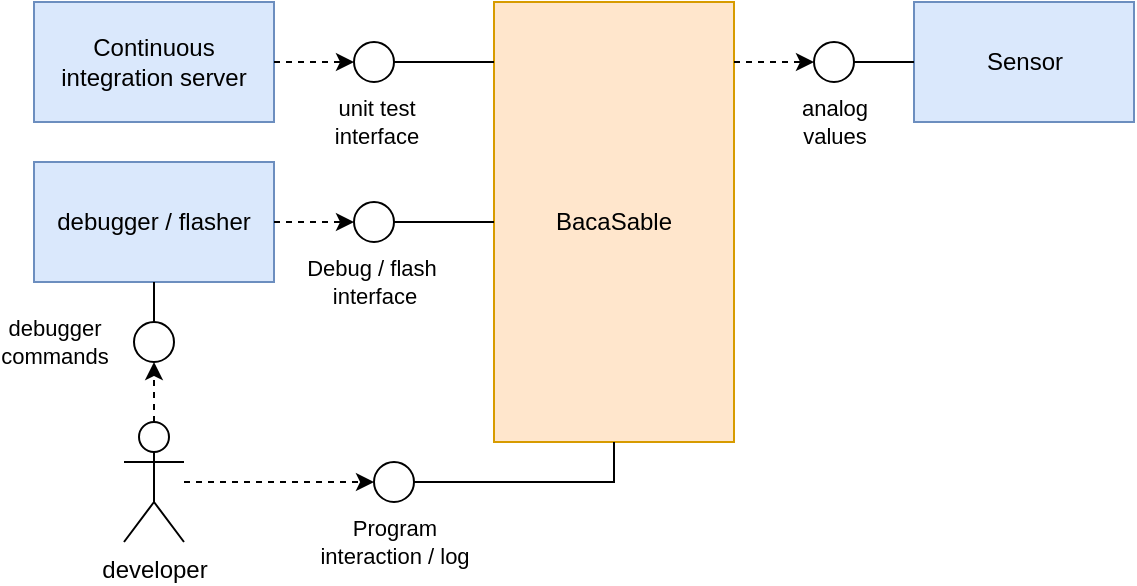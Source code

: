 <mxfile version="19.0.3" type="device"><diagram id="feilRvEjCRLZljNYlB1g" name="Technical_context"><mxGraphModel dx="796" dy="495" grid="1" gridSize="10" guides="1" tooltips="1" connect="1" arrows="1" fold="1" page="1" pageScale="1" pageWidth="850" pageHeight="1100" math="0" shadow="0"><root><mxCell id="CF5hESao6qkXUtyerDzp-0"/><mxCell id="CF5hESao6qkXUtyerDzp-1" parent="CF5hESao6qkXUtyerDzp-0"/><mxCell id="GF2Qn9rY1Niga7LjDLti-1" value="&lt;div&gt;BacaSable&lt;/div&gt;" style="rounded=0;whiteSpace=wrap;html=1;fillColor=#ffe6cc;strokeColor=#d79b00;" parent="CF5hESao6qkXUtyerDzp-1" vertex="1"><mxGeometry x="360" y="60" width="120" height="220" as="geometry"/></mxCell><mxCell id="GF2Qn9rY1Niga7LjDLti-2" value="&lt;div&gt;debugger / flasher&lt;/div&gt;" style="rounded=0;whiteSpace=wrap;html=1;fillColor=#dae8fc;strokeColor=#6c8ebf;" parent="CF5hESao6qkXUtyerDzp-1" vertex="1"><mxGeometry x="130" y="140" width="120" height="60" as="geometry"/></mxCell><mxCell id="GF2Qn9rY1Niga7LjDLti-3" value="&lt;div&gt;Continuous integration server&lt;/div&gt;" style="rounded=0;whiteSpace=wrap;html=1;fillColor=#dae8fc;strokeColor=#6c8ebf;" parent="CF5hESao6qkXUtyerDzp-1" vertex="1"><mxGeometry x="130" y="60" width="120" height="60" as="geometry"/></mxCell><mxCell id="GF2Qn9rY1Niga7LjDLti-4" value="developer" style="shape=umlActor;verticalLabelPosition=bottom;verticalAlign=top;html=1;outlineConnect=0;" parent="CF5hESao6qkXUtyerDzp-1" vertex="1"><mxGeometry x="175" y="270" width="30" height="60" as="geometry"/></mxCell><mxCell id="GF2Qn9rY1Niga7LjDLti-5" value="Sensor" style="html=1;fillColor=#dae8fc;strokeColor=#6c8ebf;" parent="CF5hESao6qkXUtyerDzp-1" vertex="1"><mxGeometry x="570" y="60" width="110" height="60" as="geometry"/></mxCell><mxCell id="GF2Qn9rY1Niga7LjDLti-6" value="" style="edgeStyle=orthogonalEdgeStyle;rounded=0;orthogonalLoop=1;jettySize=auto;html=1;startArrow=none;startFill=0;endArrow=none;endFill=0;exitX=1;exitY=0.5;exitDx=0;exitDy=0;" parent="CF5hESao6qkXUtyerDzp-1" source="g1ykej8B52CCn1cLSS4t-0" edge="1"><mxGeometry relative="1" as="geometry"><mxPoint x="360" y="90" as="targetPoint"/><mxPoint x="315" y="90" as="sourcePoint"/></mxGeometry></mxCell><mxCell id="g1ykej8B52CCn1cLSS4t-14" value="unit test &lt;br&gt;interface" style="edgeLabel;html=1;align=center;verticalAlign=middle;resizable=0;points=[];" vertex="1" connectable="0" parent="GF2Qn9rY1Niga7LjDLti-6"><mxGeometry x="-0.264" y="1" relative="1" as="geometry"><mxPoint x="-28" y="31" as="offset"/></mxGeometry></mxCell><mxCell id="g1ykej8B52CCn1cLSS4t-0" value="" style="ellipse;whiteSpace=wrap;html=1;aspect=fixed;" vertex="1" parent="CF5hESao6qkXUtyerDzp-1"><mxGeometry x="290" y="80" width="20" height="20" as="geometry"/></mxCell><mxCell id="g1ykej8B52CCn1cLSS4t-1" value="" style="endArrow=classic;html=1;rounded=0;exitX=1;exitY=0.5;exitDx=0;exitDy=0;entryX=0;entryY=0.5;entryDx=0;entryDy=0;dashed=1;" edge="1" parent="CF5hESao6qkXUtyerDzp-1" source="GF2Qn9rY1Niga7LjDLti-3" target="g1ykej8B52CCn1cLSS4t-0"><mxGeometry width="50" height="50" relative="1" as="geometry"><mxPoint x="440" y="250" as="sourcePoint"/><mxPoint x="490" y="200" as="targetPoint"/></mxGeometry></mxCell><mxCell id="g1ykej8B52CCn1cLSS4t-2" value="" style="ellipse;whiteSpace=wrap;html=1;aspect=fixed;" vertex="1" parent="CF5hESao6qkXUtyerDzp-1"><mxGeometry x="290" y="160" width="20" height="20" as="geometry"/></mxCell><mxCell id="g1ykej8B52CCn1cLSS4t-3" value="" style="endArrow=classic;html=1;rounded=0;exitX=1;exitY=0.5;exitDx=0;exitDy=0;entryX=0;entryY=0.5;entryDx=0;entryDy=0;dashed=1;" edge="1" parent="CF5hESao6qkXUtyerDzp-1" source="GF2Qn9rY1Niga7LjDLti-2" target="g1ykej8B52CCn1cLSS4t-2"><mxGeometry width="50" height="50" relative="1" as="geometry"><mxPoint x="260" y="100" as="sourcePoint"/><mxPoint x="300" y="100" as="targetPoint"/></mxGeometry></mxCell><mxCell id="g1ykej8B52CCn1cLSS4t-4" value="" style="edgeStyle=orthogonalEdgeStyle;rounded=0;orthogonalLoop=1;jettySize=auto;html=1;startArrow=none;startFill=0;endArrow=none;endFill=0;exitX=1;exitY=0.5;exitDx=0;exitDy=0;entryX=0;entryY=0.5;entryDx=0;entryDy=0;" edge="1" parent="CF5hESao6qkXUtyerDzp-1" source="g1ykej8B52CCn1cLSS4t-2" target="GF2Qn9rY1Niga7LjDLti-1"><mxGeometry relative="1" as="geometry"><mxPoint x="370" y="100" as="targetPoint"/><mxPoint x="320" y="100" as="sourcePoint"/></mxGeometry></mxCell><mxCell id="g1ykej8B52CCn1cLSS4t-15" value="Debug / flash&amp;nbsp;&lt;br&gt;interface" style="edgeLabel;html=1;align=center;verticalAlign=middle;resizable=0;points=[];" vertex="1" connectable="0" parent="g1ykej8B52CCn1cLSS4t-4"><mxGeometry x="-0.296" y="1" relative="1" as="geometry"><mxPoint x="-28" y="31" as="offset"/></mxGeometry></mxCell><mxCell id="g1ykej8B52CCn1cLSS4t-5" value="" style="ellipse;whiteSpace=wrap;html=1;aspect=fixed;" vertex="1" parent="CF5hESao6qkXUtyerDzp-1"><mxGeometry x="300" y="290" width="20" height="20" as="geometry"/></mxCell><mxCell id="g1ykej8B52CCn1cLSS4t-6" value="" style="endArrow=classic;html=1;rounded=0;entryX=0;entryY=0.5;entryDx=0;entryDy=0;dashed=1;edgeStyle=orthogonalEdgeStyle;" edge="1" parent="CF5hESao6qkXUtyerDzp-1" target="g1ykej8B52CCn1cLSS4t-5" source="GF2Qn9rY1Niga7LjDLti-4"><mxGeometry width="50" height="50" relative="1" as="geometry"><mxPoint x="260" y="310" as="sourcePoint"/><mxPoint x="310" y="240" as="targetPoint"/></mxGeometry></mxCell><mxCell id="g1ykej8B52CCn1cLSS4t-7" value="Program &lt;br&gt;interaction / log" style="edgeStyle=orthogonalEdgeStyle;rounded=0;orthogonalLoop=1;jettySize=auto;html=1;startArrow=none;startFill=0;endArrow=none;endFill=0;exitX=1;exitY=0.5;exitDx=0;exitDy=0;entryX=0.5;entryY=1;entryDx=0;entryDy=0;" edge="1" parent="CF5hESao6qkXUtyerDzp-1" source="g1ykej8B52CCn1cLSS4t-5" target="GF2Qn9rY1Niga7LjDLti-1"><mxGeometry x="-1" y="-32" relative="1" as="geometry"><mxPoint x="370" y="310" as="targetPoint"/><mxPoint x="330" y="240" as="sourcePoint"/><mxPoint x="-10" y="-2" as="offset"/></mxGeometry></mxCell><mxCell id="g1ykej8B52CCn1cLSS4t-8" value="" style="ellipse;whiteSpace=wrap;html=1;aspect=fixed;" vertex="1" parent="CF5hESao6qkXUtyerDzp-1"><mxGeometry x="180" y="220" width="20" height="20" as="geometry"/></mxCell><mxCell id="g1ykej8B52CCn1cLSS4t-9" value="" style="endArrow=classic;html=1;rounded=0;exitX=0.5;exitY=0;exitDx=0;exitDy=0;entryX=0.5;entryY=1;entryDx=0;entryDy=0;dashed=1;exitPerimeter=0;" edge="1" parent="CF5hESao6qkXUtyerDzp-1" target="g1ykej8B52CCn1cLSS4t-8" source="GF2Qn9rY1Niga7LjDLti-4"><mxGeometry width="50" height="50" relative="1" as="geometry"><mxPoint x="140" y="230" as="sourcePoint"/><mxPoint x="190" y="160" as="targetPoint"/></mxGeometry></mxCell><mxCell id="g1ykej8B52CCn1cLSS4t-10" value="debugger&lt;br&gt;commands" style="edgeStyle=orthogonalEdgeStyle;rounded=0;orthogonalLoop=1;jettySize=auto;html=1;startArrow=none;startFill=0;endArrow=none;endFill=0;entryX=0.5;entryY=1;entryDx=0;entryDy=0;exitX=0.5;exitY=0;exitDx=0;exitDy=0;" edge="1" parent="CF5hESao6qkXUtyerDzp-1" source="g1ykej8B52CCn1cLSS4t-8" target="GF2Qn9rY1Niga7LjDLti-2"><mxGeometry x="-1" y="51" relative="1" as="geometry"><mxPoint x="250" y="230" as="targetPoint"/><mxPoint x="240" y="220" as="sourcePoint"/><mxPoint x="1" y="10" as="offset"/></mxGeometry></mxCell><mxCell id="g1ykej8B52CCn1cLSS4t-11" value="" style="ellipse;whiteSpace=wrap;html=1;aspect=fixed;" vertex="1" parent="CF5hESao6qkXUtyerDzp-1"><mxGeometry x="520" y="80" width="20" height="20" as="geometry"/></mxCell><mxCell id="g1ykej8B52CCn1cLSS4t-12" value="" style="endArrow=classic;html=1;rounded=0;entryX=0;entryY=0.5;entryDx=0;entryDy=0;dashed=1;" edge="1" parent="CF5hESao6qkXUtyerDzp-1" target="g1ykej8B52CCn1cLSS4t-11"><mxGeometry width="50" height="50" relative="1" as="geometry"><mxPoint x="480" y="90" as="sourcePoint"/><mxPoint x="530" y="20" as="targetPoint"/></mxGeometry></mxCell><mxCell id="g1ykej8B52CCn1cLSS4t-13" value="analog &lt;br&gt;values" style="edgeStyle=orthogonalEdgeStyle;rounded=0;orthogonalLoop=1;jettySize=auto;html=1;startArrow=none;startFill=0;endArrow=none;endFill=0;exitX=1;exitY=0.5;exitDx=0;exitDy=0;entryX=0;entryY=0.5;entryDx=0;entryDy=0;" edge="1" parent="CF5hESao6qkXUtyerDzp-1" source="g1ykej8B52CCn1cLSS4t-11" target="GF2Qn9rY1Niga7LjDLti-5"><mxGeometry x="-1" y="-32" relative="1" as="geometry"><mxPoint x="550" y="110" as="targetPoint"/><mxPoint x="550" y="20" as="sourcePoint"/><mxPoint x="-10" y="-2" as="offset"/></mxGeometry></mxCell></root></mxGraphModel></diagram></mxfile>